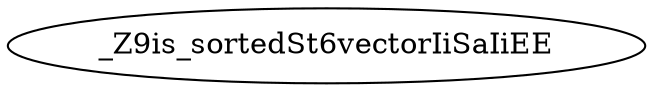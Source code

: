 digraph CallGraph {
// Nodes
_Z9is_sortedSt6vectorIiSaIiEE [label="_Z9is_sortedSt6vectorIiSaIiEE"];

// Edges

}